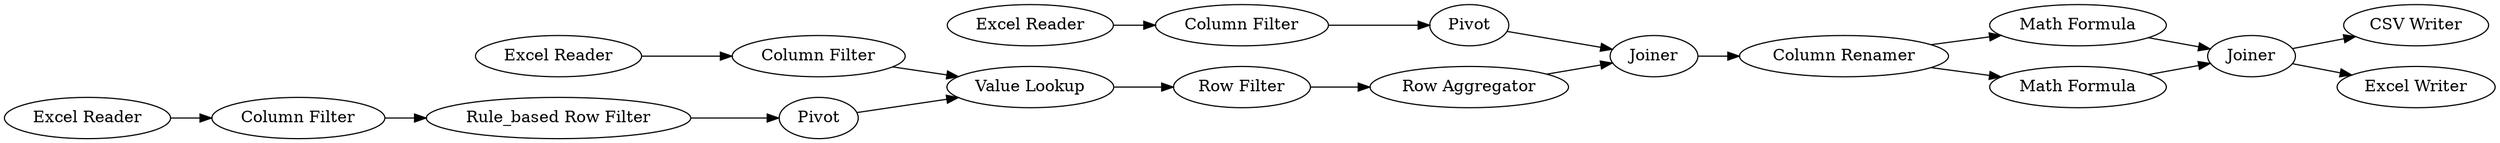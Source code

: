digraph {
	13 -> 14
	2 -> 6
	19 -> 21
	15 -> 9
	6 -> 8
	12 -> 13
	18 -> 19
	14 -> 15
	17 -> 18
	8 -> 4
	10 -> 12
	3 -> 9
	9 -> 17
	5 -> 3
	16 -> 19
	19 -> 20
	17 -> 16
	4 -> 13
	1 -> 5
	9 [label=Joiner]
	18 [label="Math Formula"]
	21 [label="CSV Writer"]
	8 [label="Rule_based Row Filter"]
	17 [label="Column Renamer"]
	3 [label=Pivot]
	19 [label=Joiner]
	6 [label="Column Filter"]
	15 [label="Row Aggregator"]
	12 [label="Column Filter"]
	10 [label="Excel Reader"]
	16 [label="Math Formula"]
	1 [label="Excel Reader"]
	4 [label=Pivot]
	14 [label="Row Filter"]
	5 [label="Column Filter"]
	13 [label="Value Lookup"]
	20 [label="Excel Writer"]
	2 [label="Excel Reader"]
	rankdir=LR
}
